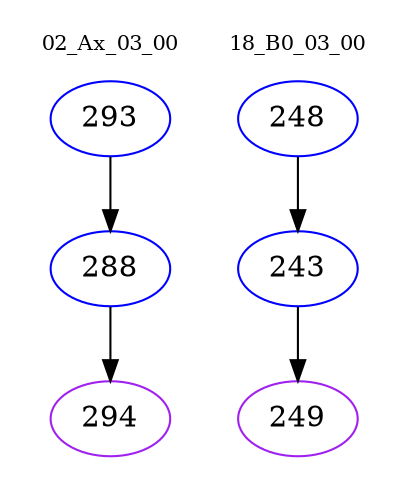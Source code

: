 digraph{
subgraph cluster_0 {
color = white
label = "02_Ax_03_00";
fontsize=10;
T0_293 [label="293", color="blue"]
T0_293 -> T0_288 [color="black"]
T0_288 [label="288", color="blue"]
T0_288 -> T0_294 [color="black"]
T0_294 [label="294", color="purple"]
}
subgraph cluster_1 {
color = white
label = "18_B0_03_00";
fontsize=10;
T1_248 [label="248", color="blue"]
T1_248 -> T1_243 [color="black"]
T1_243 [label="243", color="blue"]
T1_243 -> T1_249 [color="black"]
T1_249 [label="249", color="purple"]
}
}

